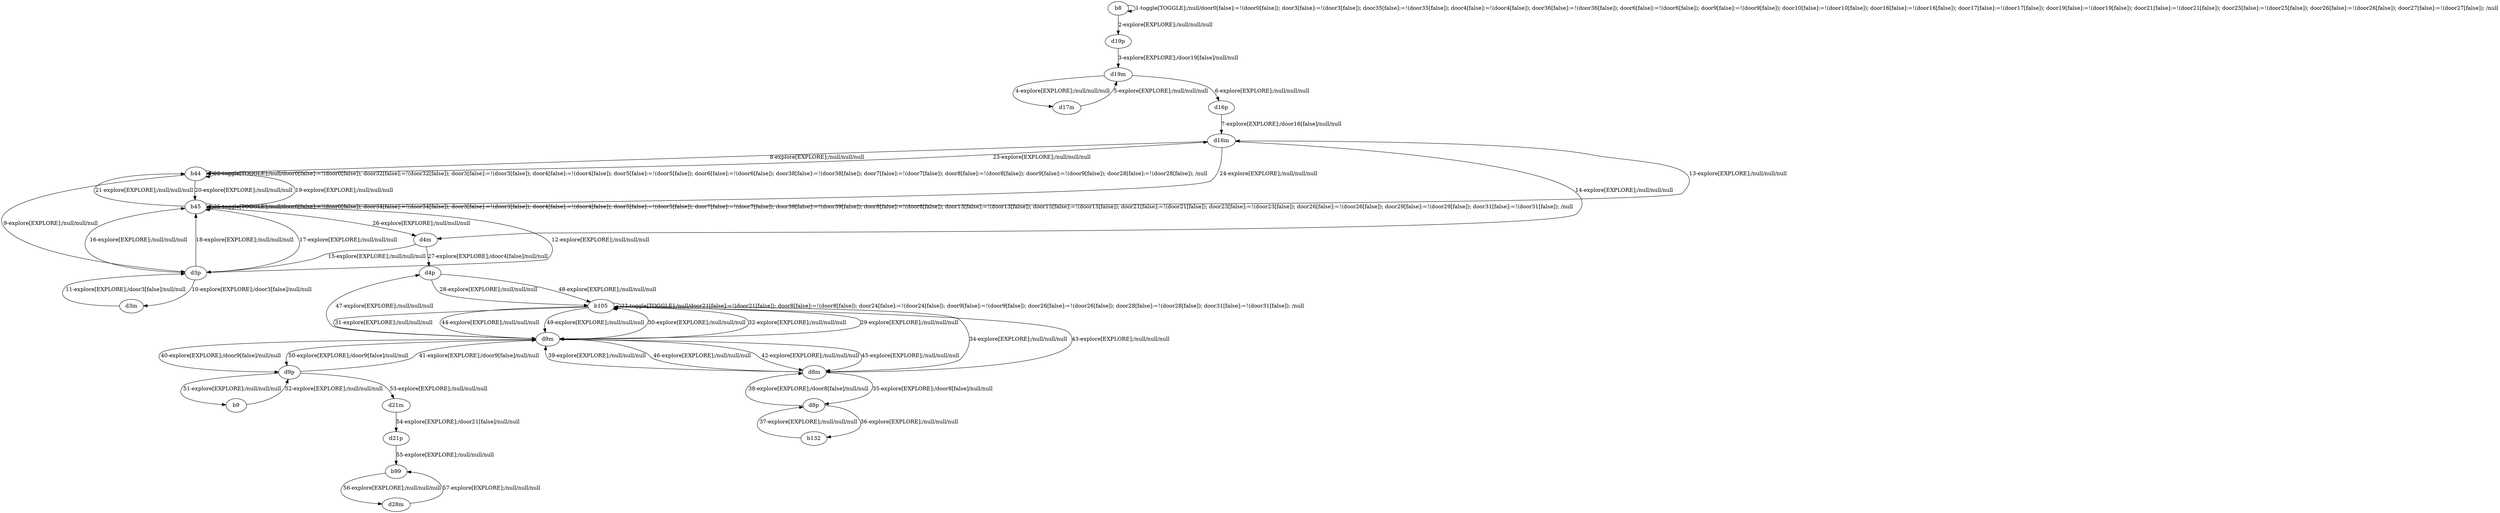 # Total number of goals covered by this test: 1
# d28m --> b99

digraph g {
"b8" -> "b8" [label = "1-toggle[TOGGLE];/null/door0[false]:=!(door0[false]); door3[false]:=!(door3[false]); door35[false]:=!(door35[false]); door4[false]:=!(door4[false]); door36[false]:=!(door36[false]); door6[false]:=!(door6[false]); door9[false]:=!(door9[false]); door10[false]:=!(door10[false]); door16[false]:=!(door16[false]); door17[false]:=!(door17[false]); door19[false]:=!(door19[false]); door21[false]:=!(door21[false]); door25[false]:=!(door25[false]); door26[false]:=!(door26[false]); door27[false]:=!(door27[false]); /null"];
"b8" -> "d19p" [label = "2-explore[EXPLORE];/null/null/null"];
"d19p" -> "d19m" [label = "3-explore[EXPLORE];/door19[false]/null/null"];
"d19m" -> "d17m" [label = "4-explore[EXPLORE];/null/null/null"];
"d17m" -> "d19m" [label = "5-explore[EXPLORE];/null/null/null"];
"d19m" -> "d16p" [label = "6-explore[EXPLORE];/null/null/null"];
"d16p" -> "d16m" [label = "7-explore[EXPLORE];/door16[false]/null/null"];
"d16m" -> "b44" [label = "8-explore[EXPLORE];/null/null/null"];
"b44" -> "d3p" [label = "9-explore[EXPLORE];/null/null/null"];
"d3p" -> "d3m" [label = "10-explore[EXPLORE];/door3[false]/null/null"];
"d3m" -> "d3p" [label = "11-explore[EXPLORE];/door3[false]/null/null"];
"d3p" -> "b45" [label = "12-explore[EXPLORE];/null/null/null"];
"b45" -> "d16m" [label = "13-explore[EXPLORE];/null/null/null"];
"d16m" -> "d4m" [label = "14-explore[EXPLORE];/null/null/null"];
"d4m" -> "d3p" [label = "15-explore[EXPLORE];/null/null/null"];
"d3p" -> "b45" [label = "16-explore[EXPLORE];/null/null/null"];
"b45" -> "d3p" [label = "17-explore[EXPLORE];/null/null/null"];
"d3p" -> "b45" [label = "18-explore[EXPLORE];/null/null/null"];
"b45" -> "b44" [label = "19-explore[EXPLORE];/null/null/null"];
"b44" -> "b45" [label = "20-explore[EXPLORE];/null/null/null"];
"b45" -> "b44" [label = "21-explore[EXPLORE];/null/null/null"];
"b44" -> "b44" [label = "22-toggle[TOGGLE];/null/door0[false]:=!(door0[false]); door32[false]:=!(door32[false]); door3[false]:=!(door3[false]); door4[false]:=!(door4[false]); door5[false]:=!(door5[false]); door6[false]:=!(door6[false]); door38[false]:=!(door38[false]); door7[false]:=!(door7[false]); door8[false]:=!(door8[false]); door9[false]:=!(door9[false]); door28[false]:=!(door28[false]); /null"];
"b44" -> "d16m" [label = "23-explore[EXPLORE];/null/null/null"];
"d16m" -> "b45" [label = "24-explore[EXPLORE];/null/null/null"];
"b45" -> "b45" [label = "25-toggle[TOGGLE];/null/door0[false]:=!(door0[false]); door34[false]:=!(door34[false]); door3[false]:=!(door3[false]); door4[false]:=!(door4[false]); door5[false]:=!(door5[false]); door7[false]:=!(door7[false]); door39[false]:=!(door39[false]); door8[false]:=!(door8[false]); door13[false]:=!(door13[false]); door15[false]:=!(door15[false]); door21[false]:=!(door21[false]); door23[false]:=!(door23[false]); door26[false]:=!(door26[false]); door29[false]:=!(door29[false]); door31[false]:=!(door31[false]); /null"];
"b45" -> "d4m" [label = "26-explore[EXPLORE];/null/null/null"];
"d4m" -> "d4p" [label = "27-explore[EXPLORE];/door4[false]/null/null"];
"d4p" -> "b105" [label = "28-explore[EXPLORE];/null/null/null"];
"b105" -> "d9m" [label = "29-explore[EXPLORE];/null/null/null"];
"d9m" -> "b105" [label = "30-explore[EXPLORE];/null/null/null"];
"b105" -> "d9m" [label = "31-explore[EXPLORE];/null/null/null"];
"d9m" -> "b105" [label = "32-explore[EXPLORE];/null/null/null"];
"b105" -> "b105" [label = "33-toggle[TOGGLE];/null/door21[false]:=!(door21[false]); door8[false]:=!(door8[false]); door24[false]:=!(door24[false]); door9[false]:=!(door9[false]); door26[false]:=!(door26[false]); door28[false]:=!(door28[false]); door31[false]:=!(door31[false]); /null"];
"b105" -> "d8m" [label = "34-explore[EXPLORE];/null/null/null"];
"d8m" -> "d8p" [label = "35-explore[EXPLORE];/door8[false]/null/null"];
"d8p" -> "b132" [label = "36-explore[EXPLORE];/null/null/null"];
"b132" -> "d8p" [label = "37-explore[EXPLORE];/null/null/null"];
"d8p" -> "d8m" [label = "38-explore[EXPLORE];/door8[false]/null/null"];
"d8m" -> "d9m" [label = "39-explore[EXPLORE];/null/null/null"];
"d9m" -> "d9p" [label = "40-explore[EXPLORE];/door9[false]/null/null"];
"d9p" -> "d9m" [label = "41-explore[EXPLORE];/door9[false]/null/null"];
"d9m" -> "d8m" [label = "42-explore[EXPLORE];/null/null/null"];
"d8m" -> "b105" [label = "43-explore[EXPLORE];/null/null/null"];
"b105" -> "d9m" [label = "44-explore[EXPLORE];/null/null/null"];
"d9m" -> "d8m" [label = "45-explore[EXPLORE];/null/null/null"];
"d8m" -> "d9m" [label = "46-explore[EXPLORE];/null/null/null"];
"d9m" -> "d4p" [label = "47-explore[EXPLORE];/null/null/null"];
"d4p" -> "b105" [label = "48-explore[EXPLORE];/null/null/null"];
"b105" -> "d9m" [label = "49-explore[EXPLORE];/null/null/null"];
"d9m" -> "d9p" [label = "50-explore[EXPLORE];/door9[false]/null/null"];
"d9p" -> "b9" [label = "51-explore[EXPLORE];/null/null/null"];
"b9" -> "d9p" [label = "52-explore[EXPLORE];/null/null/null"];
"d9p" -> "d21m" [label = "53-explore[EXPLORE];/null/null/null"];
"d21m" -> "d21p" [label = "54-explore[EXPLORE];/door21[false]/null/null"];
"d21p" -> "b99" [label = "55-explore[EXPLORE];/null/null/null"];
"b99" -> "d28m" [label = "56-explore[EXPLORE];/null/null/null"];
"d28m" -> "b99" [label = "57-explore[EXPLORE];/null/null/null"];
}